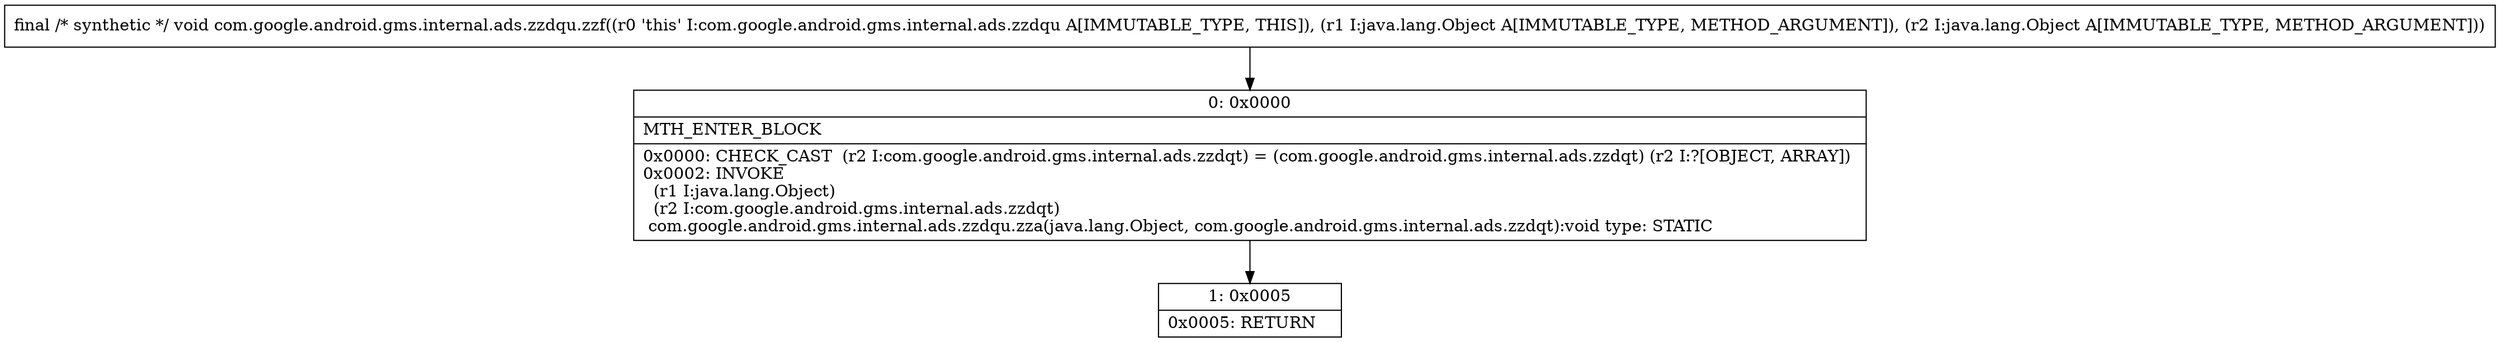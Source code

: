digraph "CFG forcom.google.android.gms.internal.ads.zzdqu.zzf(Ljava\/lang\/Object;Ljava\/lang\/Object;)V" {
Node_0 [shape=record,label="{0\:\ 0x0000|MTH_ENTER_BLOCK\l|0x0000: CHECK_CAST  (r2 I:com.google.android.gms.internal.ads.zzdqt) = (com.google.android.gms.internal.ads.zzdqt) (r2 I:?[OBJECT, ARRAY]) \l0x0002: INVOKE  \l  (r1 I:java.lang.Object)\l  (r2 I:com.google.android.gms.internal.ads.zzdqt)\l com.google.android.gms.internal.ads.zzdqu.zza(java.lang.Object, com.google.android.gms.internal.ads.zzdqt):void type: STATIC \l}"];
Node_1 [shape=record,label="{1\:\ 0x0005|0x0005: RETURN   \l}"];
MethodNode[shape=record,label="{final \/* synthetic *\/ void com.google.android.gms.internal.ads.zzdqu.zzf((r0 'this' I:com.google.android.gms.internal.ads.zzdqu A[IMMUTABLE_TYPE, THIS]), (r1 I:java.lang.Object A[IMMUTABLE_TYPE, METHOD_ARGUMENT]), (r2 I:java.lang.Object A[IMMUTABLE_TYPE, METHOD_ARGUMENT])) }"];
MethodNode -> Node_0;
Node_0 -> Node_1;
}


